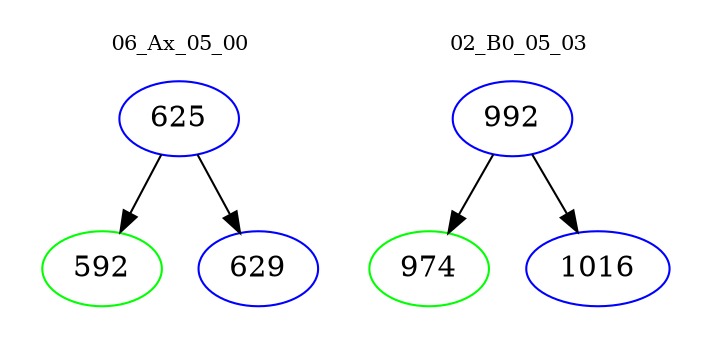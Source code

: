 digraph{
subgraph cluster_0 {
color = white
label = "06_Ax_05_00";
fontsize=10;
T0_625 [label="625", color="blue"]
T0_625 -> T0_592 [color="black"]
T0_592 [label="592", color="green"]
T0_625 -> T0_629 [color="black"]
T0_629 [label="629", color="blue"]
}
subgraph cluster_1 {
color = white
label = "02_B0_05_03";
fontsize=10;
T1_992 [label="992", color="blue"]
T1_992 -> T1_974 [color="black"]
T1_974 [label="974", color="green"]
T1_992 -> T1_1016 [color="black"]
T1_1016 [label="1016", color="blue"]
}
}
